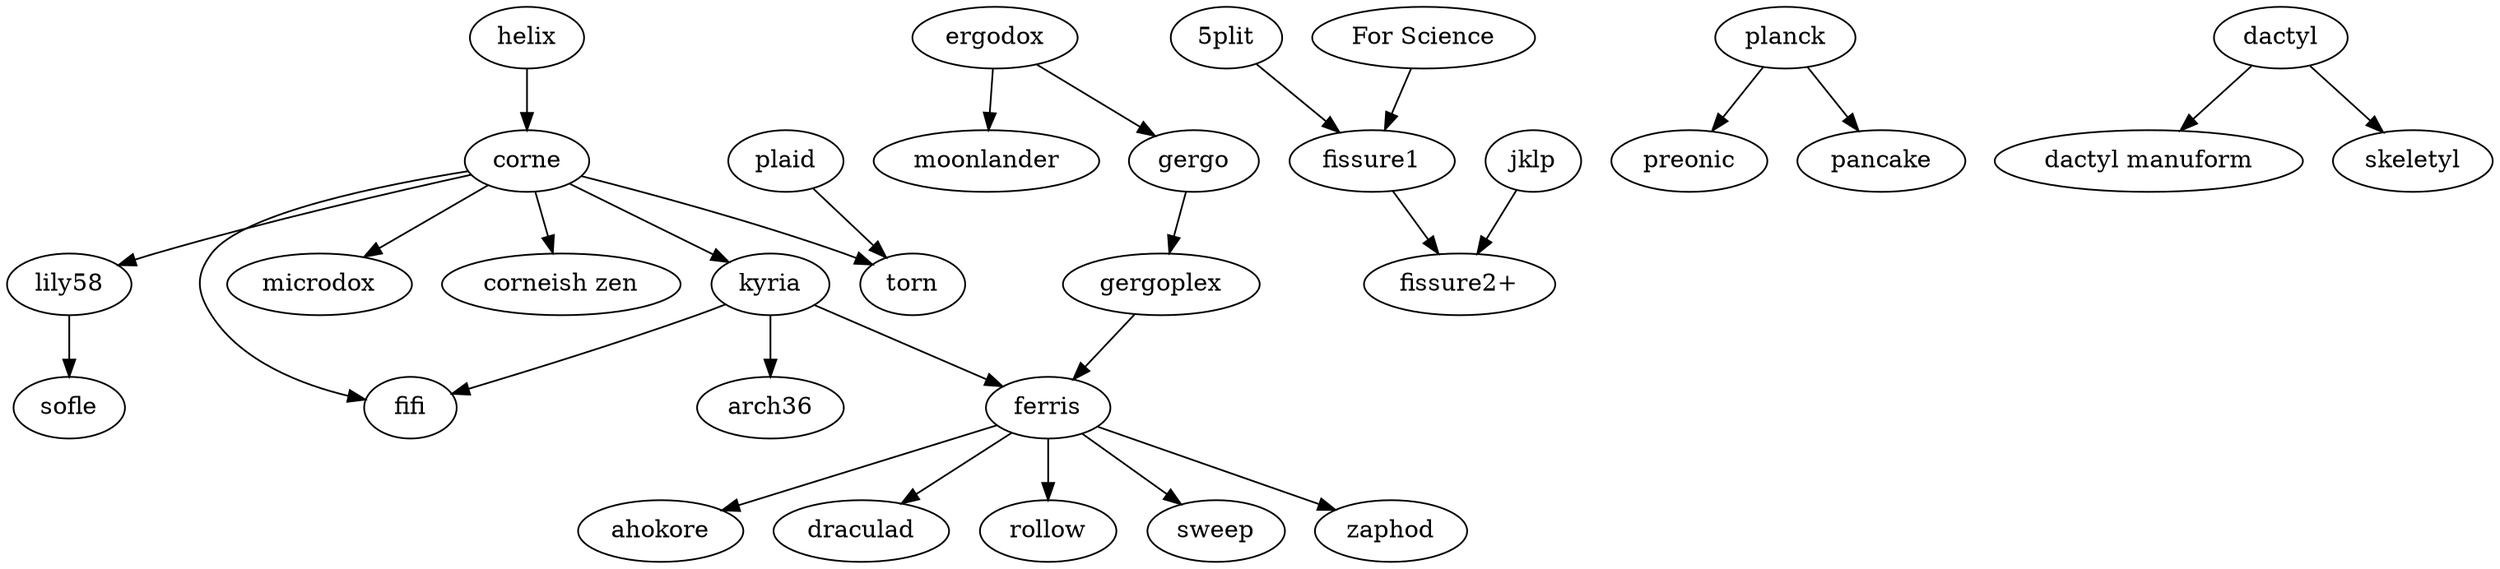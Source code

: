 digraph T {
  subgraph splits {
    helix -> corne;

    corne -> {
      "corneish zen",
      fifi,
      kyria,
      lily58,
      microdox,
      torn
    };

    lily58 -> sofle;

    kyria -> {
        arch36,
        ferris,
        fifi
    };

    ergodox -> {
      gergo,
      moonlander
    };

    gergo -> gergoplex;
    gergoplex -> ferris;

    ferris -> {
      ahokore,
      draculad,
      rollow,
      sweep,
      zaphod
    };

    "5plit" -> "fissure1";
    "For Science" -> "fissure1";
    fissure1 -> "fissure2+";
    jklp -> "fissure2+";
  }

  subgraph ortholinear {
    plaid -> torn;
    planck -> {
      preonic,
      pancake
    };
  }

  subgraph {
    dactyl -> {
      "dactyl manuform",
      skeletyl
    }
  }
}
